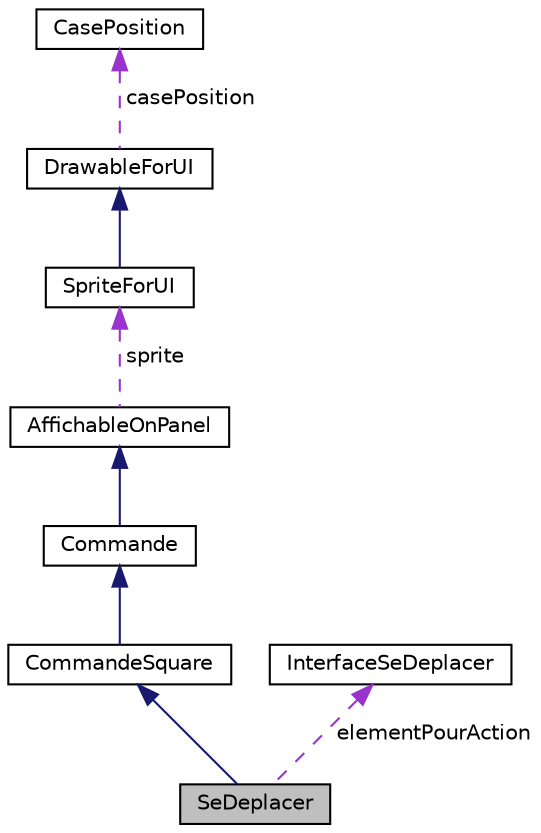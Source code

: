 digraph "SeDeplacer"
{
 // LATEX_PDF_SIZE
  edge [fontname="Helvetica",fontsize="10",labelfontname="Helvetica",labelfontsize="10"];
  node [fontname="Helvetica",fontsize="10",shape=record];
  Node1 [label="SeDeplacer",height=0.2,width=0.4,color="black", fillcolor="grey75", style="filled", fontcolor="black",tooltip=" "];
  Node2 -> Node1 [dir="back",color="midnightblue",fontsize="10",style="solid",fontname="Helvetica"];
  Node2 [label="CommandeSquare",height=0.2,width=0.4,color="black", fillcolor="white", style="filled",URL="$class_commande_square.html",tooltip=" "];
  Node3 -> Node2 [dir="back",color="midnightblue",fontsize="10",style="solid",fontname="Helvetica"];
  Node3 [label="Commande",height=0.2,width=0.4,color="black", fillcolor="white", style="filled",URL="$class_commande.html",tooltip=" "];
  Node4 -> Node3 [dir="back",color="midnightblue",fontsize="10",style="solid",fontname="Helvetica"];
  Node4 [label="AffichableOnPanel",height=0.2,width=0.4,color="black", fillcolor="white", style="filled",URL="$class_affichable_on_panel.html",tooltip=" "];
  Node5 -> Node4 [dir="back",color="darkorchid3",fontsize="10",style="dashed",label=" sprite" ,fontname="Helvetica"];
  Node5 [label="SpriteForUI",height=0.2,width=0.4,color="black", fillcolor="white", style="filled",URL="$class_sprite_for_u_i.html",tooltip=" "];
  Node6 -> Node5 [dir="back",color="midnightblue",fontsize="10",style="solid",fontname="Helvetica"];
  Node6 [label="DrawableForUI",height=0.2,width=0.4,color="black", fillcolor="white", style="filled",URL="$class_drawable_for_u_i.html",tooltip=" "];
  Node7 -> Node6 [dir="back",color="darkorchid3",fontsize="10",style="dashed",label=" casePosition" ,fontname="Helvetica"];
  Node7 [label="CasePosition",height=0.2,width=0.4,color="black", fillcolor="white", style="filled",URL="$class_case_position.html",tooltip=" "];
  Node8 -> Node1 [dir="back",color="darkorchid3",fontsize="10",style="dashed",label=" elementPourAction" ,fontname="Helvetica"];
  Node8 [label="InterfaceSeDeplacer",height=0.2,width=0.4,color="black", fillcolor="white", style="filled",URL="$class_interface_se_deplacer.html",tooltip=" "];
}
